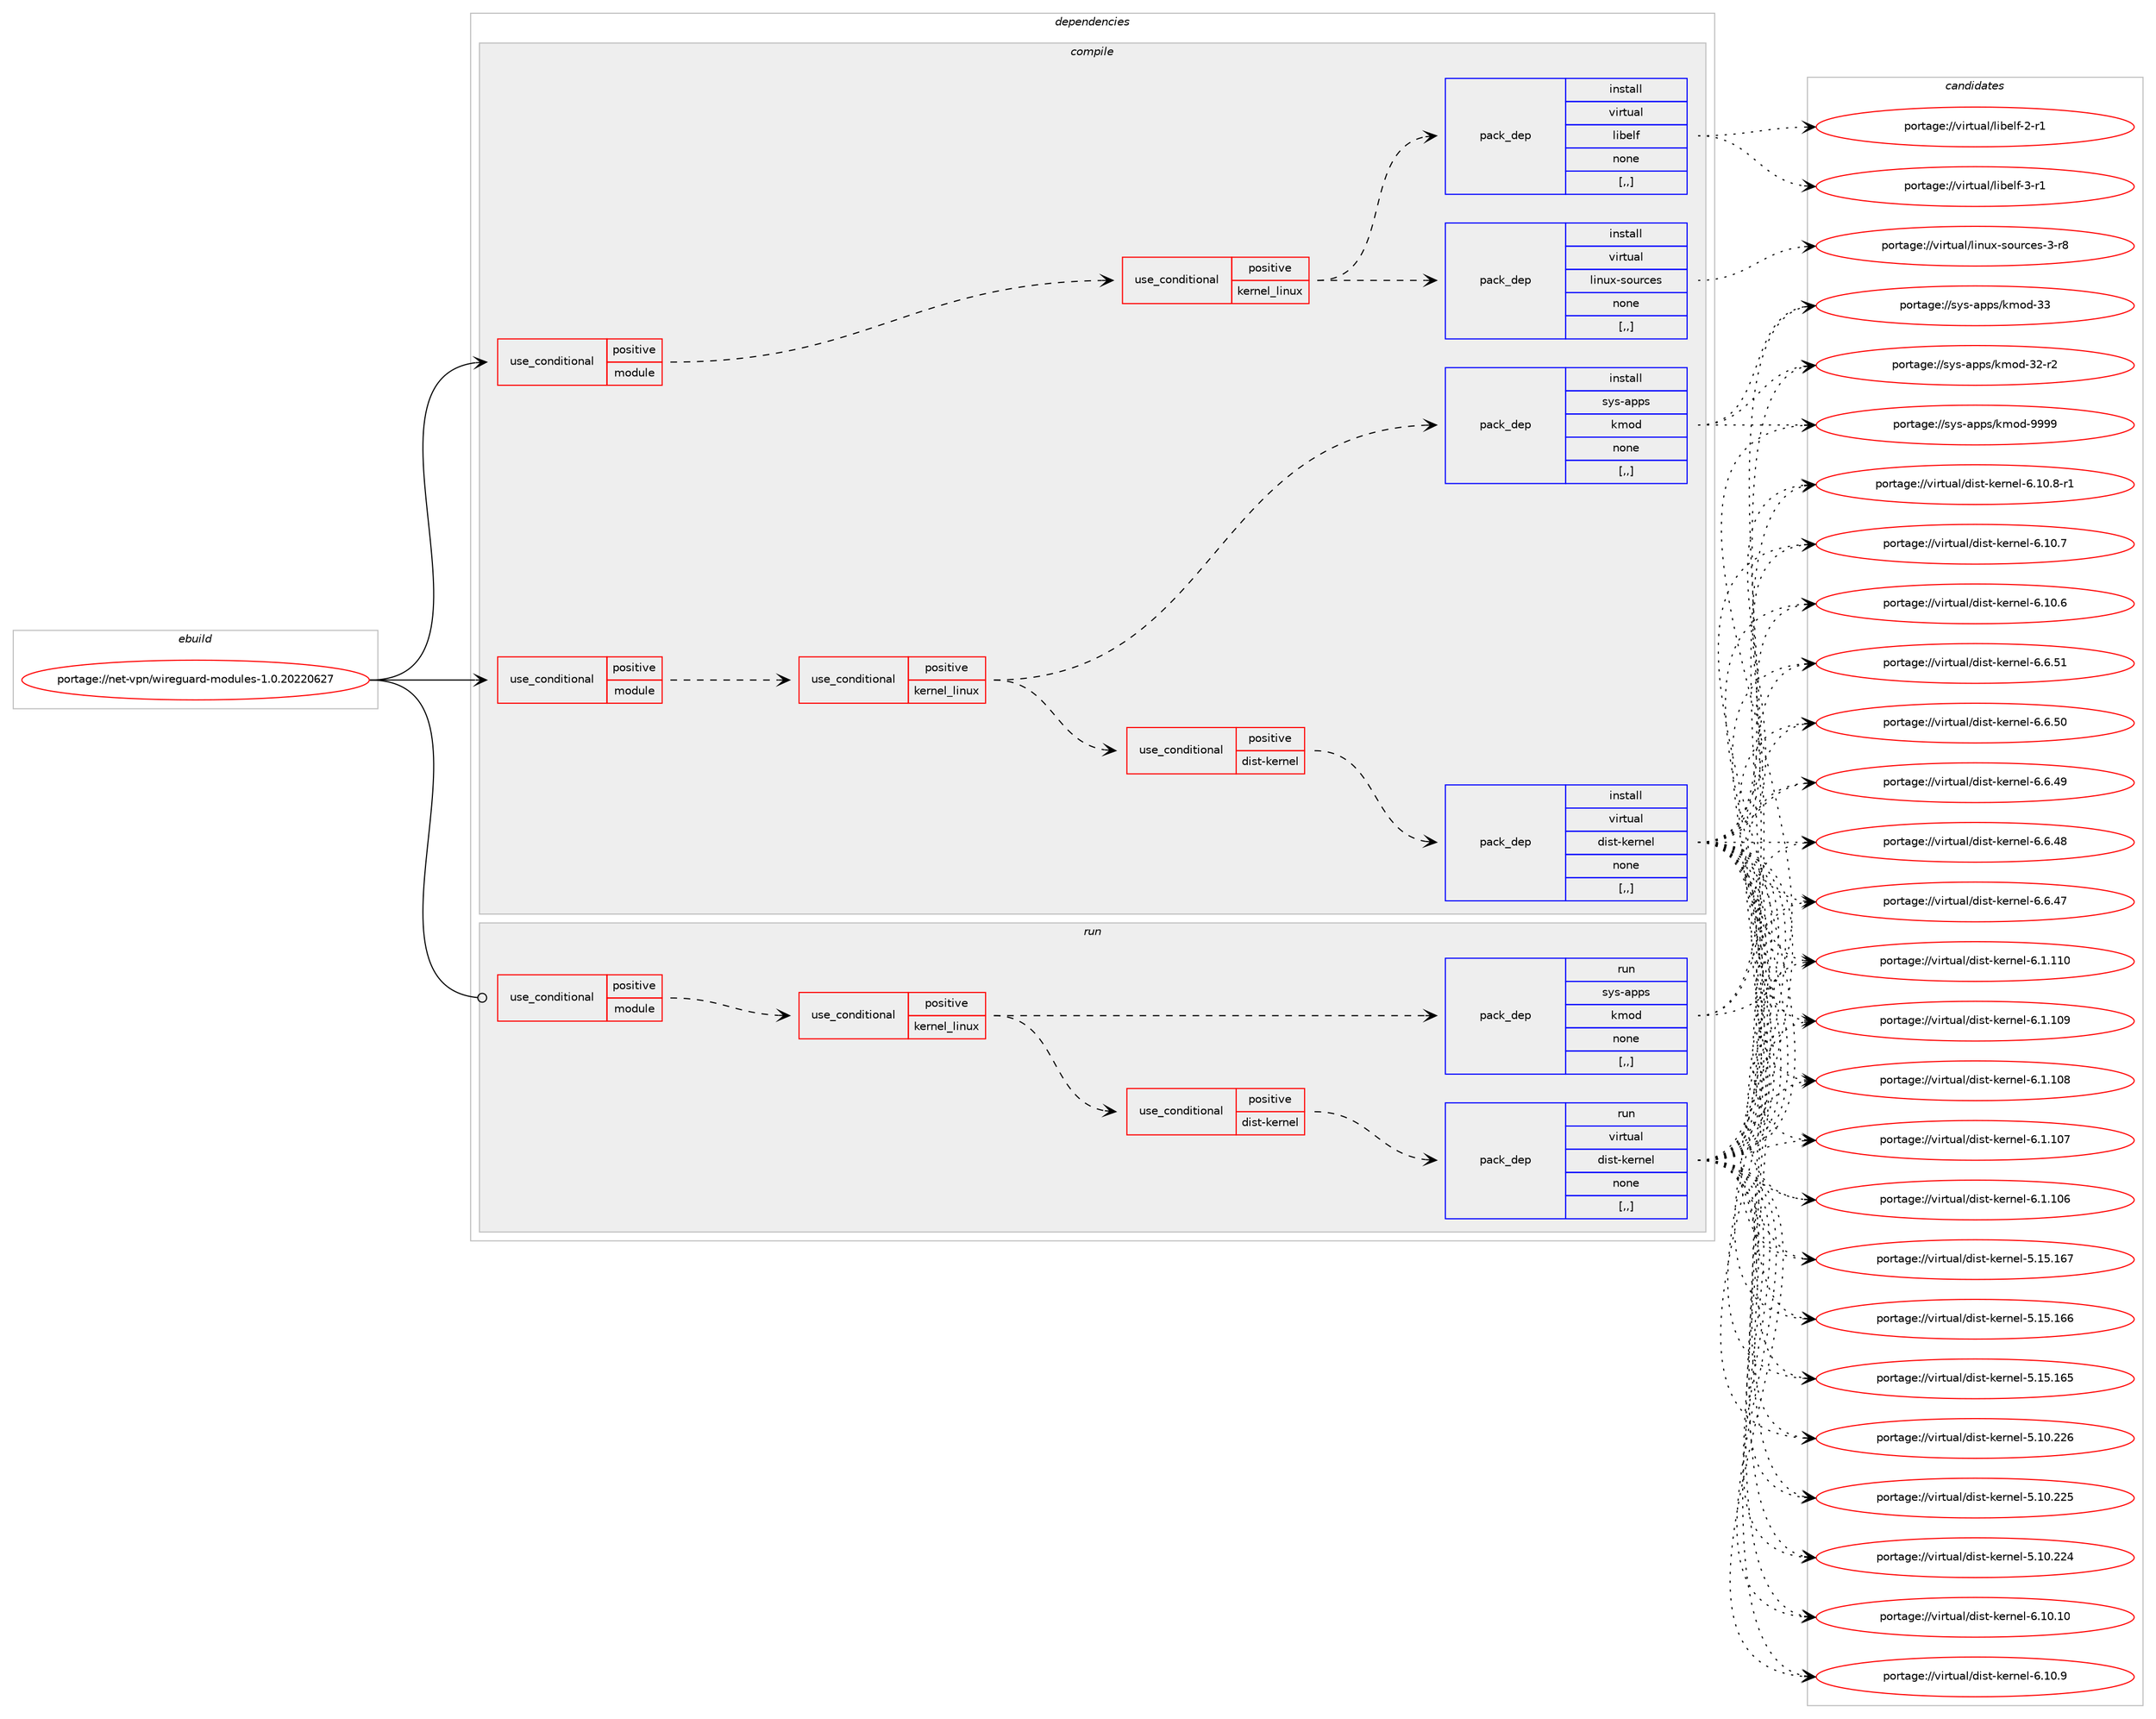 digraph prolog {

# *************
# Graph options
# *************

newrank=true;
concentrate=true;
compound=true;
graph [rankdir=LR,fontname=Helvetica,fontsize=10,ranksep=1.5];#, ranksep=2.5, nodesep=0.2];
edge  [arrowhead=vee];
node  [fontname=Helvetica,fontsize=10];

# **********
# The ebuild
# **********

subgraph cluster_leftcol {
color=gray;
label=<<i>ebuild</i>>;
id [label="portage://net-vpn/wireguard-modules-1.0.20220627", color=red, width=4, href="../net-vpn/wireguard-modules-1.0.20220627.svg"];
}

# ****************
# The dependencies
# ****************

subgraph cluster_midcol {
color=gray;
label=<<i>dependencies</i>>;
subgraph cluster_compile {
fillcolor="#eeeeee";
style=filled;
label=<<i>compile</i>>;
subgraph cond236058 {
dependency897061 [label=<<TABLE BORDER="0" CELLBORDER="1" CELLSPACING="0" CELLPADDING="4"><TR><TD ROWSPAN="3" CELLPADDING="10">use_conditional</TD></TR><TR><TD>positive</TD></TR><TR><TD>module</TD></TR></TABLE>>, shape=none, color=red];
subgraph cond236059 {
dependency897062 [label=<<TABLE BORDER="0" CELLBORDER="1" CELLSPACING="0" CELLPADDING="4"><TR><TD ROWSPAN="3" CELLPADDING="10">use_conditional</TD></TR><TR><TD>positive</TD></TR><TR><TD>kernel_linux</TD></TR></TABLE>>, shape=none, color=red];
subgraph pack654452 {
dependency897063 [label=<<TABLE BORDER="0" CELLBORDER="1" CELLSPACING="0" CELLPADDING="4" WIDTH="220"><TR><TD ROWSPAN="6" CELLPADDING="30">pack_dep</TD></TR><TR><TD WIDTH="110">install</TD></TR><TR><TD>sys-apps</TD></TR><TR><TD>kmod</TD></TR><TR><TD>none</TD></TR><TR><TD>[,,]</TD></TR></TABLE>>, shape=none, color=blue];
}
dependency897062:e -> dependency897063:w [weight=20,style="dashed",arrowhead="vee"];
subgraph cond236060 {
dependency897064 [label=<<TABLE BORDER="0" CELLBORDER="1" CELLSPACING="0" CELLPADDING="4"><TR><TD ROWSPAN="3" CELLPADDING="10">use_conditional</TD></TR><TR><TD>positive</TD></TR><TR><TD>dist-kernel</TD></TR></TABLE>>, shape=none, color=red];
subgraph pack654453 {
dependency897065 [label=<<TABLE BORDER="0" CELLBORDER="1" CELLSPACING="0" CELLPADDING="4" WIDTH="220"><TR><TD ROWSPAN="6" CELLPADDING="30">pack_dep</TD></TR><TR><TD WIDTH="110">install</TD></TR><TR><TD>virtual</TD></TR><TR><TD>dist-kernel</TD></TR><TR><TD>none</TD></TR><TR><TD>[,,]</TD></TR></TABLE>>, shape=none, color=blue];
}
dependency897064:e -> dependency897065:w [weight=20,style="dashed",arrowhead="vee"];
}
dependency897062:e -> dependency897064:w [weight=20,style="dashed",arrowhead="vee"];
}
dependency897061:e -> dependency897062:w [weight=20,style="dashed",arrowhead="vee"];
}
id:e -> dependency897061:w [weight=20,style="solid",arrowhead="vee"];
subgraph cond236061 {
dependency897066 [label=<<TABLE BORDER="0" CELLBORDER="1" CELLSPACING="0" CELLPADDING="4"><TR><TD ROWSPAN="3" CELLPADDING="10">use_conditional</TD></TR><TR><TD>positive</TD></TR><TR><TD>module</TD></TR></TABLE>>, shape=none, color=red];
subgraph cond236062 {
dependency897067 [label=<<TABLE BORDER="0" CELLBORDER="1" CELLSPACING="0" CELLPADDING="4"><TR><TD ROWSPAN="3" CELLPADDING="10">use_conditional</TD></TR><TR><TD>positive</TD></TR><TR><TD>kernel_linux</TD></TR></TABLE>>, shape=none, color=red];
subgraph pack654454 {
dependency897068 [label=<<TABLE BORDER="0" CELLBORDER="1" CELLSPACING="0" CELLPADDING="4" WIDTH="220"><TR><TD ROWSPAN="6" CELLPADDING="30">pack_dep</TD></TR><TR><TD WIDTH="110">install</TD></TR><TR><TD>virtual</TD></TR><TR><TD>linux-sources</TD></TR><TR><TD>none</TD></TR><TR><TD>[,,]</TD></TR></TABLE>>, shape=none, color=blue];
}
dependency897067:e -> dependency897068:w [weight=20,style="dashed",arrowhead="vee"];
subgraph pack654455 {
dependency897069 [label=<<TABLE BORDER="0" CELLBORDER="1" CELLSPACING="0" CELLPADDING="4" WIDTH="220"><TR><TD ROWSPAN="6" CELLPADDING="30">pack_dep</TD></TR><TR><TD WIDTH="110">install</TD></TR><TR><TD>virtual</TD></TR><TR><TD>libelf</TD></TR><TR><TD>none</TD></TR><TR><TD>[,,]</TD></TR></TABLE>>, shape=none, color=blue];
}
dependency897067:e -> dependency897069:w [weight=20,style="dashed",arrowhead="vee"];
}
dependency897066:e -> dependency897067:w [weight=20,style="dashed",arrowhead="vee"];
}
id:e -> dependency897066:w [weight=20,style="solid",arrowhead="vee"];
}
subgraph cluster_compileandrun {
fillcolor="#eeeeee";
style=filled;
label=<<i>compile and run</i>>;
}
subgraph cluster_run {
fillcolor="#eeeeee";
style=filled;
label=<<i>run</i>>;
subgraph cond236063 {
dependency897070 [label=<<TABLE BORDER="0" CELLBORDER="1" CELLSPACING="0" CELLPADDING="4"><TR><TD ROWSPAN="3" CELLPADDING="10">use_conditional</TD></TR><TR><TD>positive</TD></TR><TR><TD>module</TD></TR></TABLE>>, shape=none, color=red];
subgraph cond236064 {
dependency897071 [label=<<TABLE BORDER="0" CELLBORDER="1" CELLSPACING="0" CELLPADDING="4"><TR><TD ROWSPAN="3" CELLPADDING="10">use_conditional</TD></TR><TR><TD>positive</TD></TR><TR><TD>kernel_linux</TD></TR></TABLE>>, shape=none, color=red];
subgraph pack654456 {
dependency897072 [label=<<TABLE BORDER="0" CELLBORDER="1" CELLSPACING="0" CELLPADDING="4" WIDTH="220"><TR><TD ROWSPAN="6" CELLPADDING="30">pack_dep</TD></TR><TR><TD WIDTH="110">run</TD></TR><TR><TD>sys-apps</TD></TR><TR><TD>kmod</TD></TR><TR><TD>none</TD></TR><TR><TD>[,,]</TD></TR></TABLE>>, shape=none, color=blue];
}
dependency897071:e -> dependency897072:w [weight=20,style="dashed",arrowhead="vee"];
subgraph cond236065 {
dependency897073 [label=<<TABLE BORDER="0" CELLBORDER="1" CELLSPACING="0" CELLPADDING="4"><TR><TD ROWSPAN="3" CELLPADDING="10">use_conditional</TD></TR><TR><TD>positive</TD></TR><TR><TD>dist-kernel</TD></TR></TABLE>>, shape=none, color=red];
subgraph pack654457 {
dependency897074 [label=<<TABLE BORDER="0" CELLBORDER="1" CELLSPACING="0" CELLPADDING="4" WIDTH="220"><TR><TD ROWSPAN="6" CELLPADDING="30">pack_dep</TD></TR><TR><TD WIDTH="110">run</TD></TR><TR><TD>virtual</TD></TR><TR><TD>dist-kernel</TD></TR><TR><TD>none</TD></TR><TR><TD>[,,]</TD></TR></TABLE>>, shape=none, color=blue];
}
dependency897073:e -> dependency897074:w [weight=20,style="dashed",arrowhead="vee"];
}
dependency897071:e -> dependency897073:w [weight=20,style="dashed",arrowhead="vee"];
}
dependency897070:e -> dependency897071:w [weight=20,style="dashed",arrowhead="vee"];
}
id:e -> dependency897070:w [weight=20,style="solid",arrowhead="odot"];
}
}

# **************
# The candidates
# **************

subgraph cluster_choices {
rank=same;
color=gray;
label=<<i>candidates</i>>;

subgraph choice654452 {
color=black;
nodesep=1;
choice1151211154597112112115471071091111004557575757 [label="portage://sys-apps/kmod-9999", color=red, width=4,href="../sys-apps/kmod-9999.svg"];
choice115121115459711211211547107109111100455151 [label="portage://sys-apps/kmod-33", color=red, width=4,href="../sys-apps/kmod-33.svg"];
choice1151211154597112112115471071091111004551504511450 [label="portage://sys-apps/kmod-32-r2", color=red, width=4,href="../sys-apps/kmod-32-r2.svg"];
dependency897063:e -> choice1151211154597112112115471071091111004557575757:w [style=dotted,weight="100"];
dependency897063:e -> choice115121115459711211211547107109111100455151:w [style=dotted,weight="100"];
dependency897063:e -> choice1151211154597112112115471071091111004551504511450:w [style=dotted,weight="100"];
}
subgraph choice654453 {
color=black;
nodesep=1;
choice1181051141161179710847100105115116451071011141101011084554464948464948 [label="portage://virtual/dist-kernel-6.10.10", color=red, width=4,href="../virtual/dist-kernel-6.10.10.svg"];
choice11810511411611797108471001051151164510710111411010110845544649484657 [label="portage://virtual/dist-kernel-6.10.9", color=red, width=4,href="../virtual/dist-kernel-6.10.9.svg"];
choice118105114116117971084710010511511645107101114110101108455446494846564511449 [label="portage://virtual/dist-kernel-6.10.8-r1", color=red, width=4,href="../virtual/dist-kernel-6.10.8-r1.svg"];
choice11810511411611797108471001051151164510710111411010110845544649484655 [label="portage://virtual/dist-kernel-6.10.7", color=red, width=4,href="../virtual/dist-kernel-6.10.7.svg"];
choice11810511411611797108471001051151164510710111411010110845544649484654 [label="portage://virtual/dist-kernel-6.10.6", color=red, width=4,href="../virtual/dist-kernel-6.10.6.svg"];
choice11810511411611797108471001051151164510710111411010110845544654465349 [label="portage://virtual/dist-kernel-6.6.51", color=red, width=4,href="../virtual/dist-kernel-6.6.51.svg"];
choice11810511411611797108471001051151164510710111411010110845544654465348 [label="portage://virtual/dist-kernel-6.6.50", color=red, width=4,href="../virtual/dist-kernel-6.6.50.svg"];
choice11810511411611797108471001051151164510710111411010110845544654465257 [label="portage://virtual/dist-kernel-6.6.49", color=red, width=4,href="../virtual/dist-kernel-6.6.49.svg"];
choice11810511411611797108471001051151164510710111411010110845544654465256 [label="portage://virtual/dist-kernel-6.6.48", color=red, width=4,href="../virtual/dist-kernel-6.6.48.svg"];
choice11810511411611797108471001051151164510710111411010110845544654465255 [label="portage://virtual/dist-kernel-6.6.47", color=red, width=4,href="../virtual/dist-kernel-6.6.47.svg"];
choice1181051141161179710847100105115116451071011141101011084554464946494948 [label="portage://virtual/dist-kernel-6.1.110", color=red, width=4,href="../virtual/dist-kernel-6.1.110.svg"];
choice1181051141161179710847100105115116451071011141101011084554464946494857 [label="portage://virtual/dist-kernel-6.1.109", color=red, width=4,href="../virtual/dist-kernel-6.1.109.svg"];
choice1181051141161179710847100105115116451071011141101011084554464946494856 [label="portage://virtual/dist-kernel-6.1.108", color=red, width=4,href="../virtual/dist-kernel-6.1.108.svg"];
choice1181051141161179710847100105115116451071011141101011084554464946494855 [label="portage://virtual/dist-kernel-6.1.107", color=red, width=4,href="../virtual/dist-kernel-6.1.107.svg"];
choice1181051141161179710847100105115116451071011141101011084554464946494854 [label="portage://virtual/dist-kernel-6.1.106", color=red, width=4,href="../virtual/dist-kernel-6.1.106.svg"];
choice118105114116117971084710010511511645107101114110101108455346495346495455 [label="portage://virtual/dist-kernel-5.15.167", color=red, width=4,href="../virtual/dist-kernel-5.15.167.svg"];
choice118105114116117971084710010511511645107101114110101108455346495346495454 [label="portage://virtual/dist-kernel-5.15.166", color=red, width=4,href="../virtual/dist-kernel-5.15.166.svg"];
choice118105114116117971084710010511511645107101114110101108455346495346495453 [label="portage://virtual/dist-kernel-5.15.165", color=red, width=4,href="../virtual/dist-kernel-5.15.165.svg"];
choice118105114116117971084710010511511645107101114110101108455346494846505054 [label="portage://virtual/dist-kernel-5.10.226", color=red, width=4,href="../virtual/dist-kernel-5.10.226.svg"];
choice118105114116117971084710010511511645107101114110101108455346494846505053 [label="portage://virtual/dist-kernel-5.10.225", color=red, width=4,href="../virtual/dist-kernel-5.10.225.svg"];
choice118105114116117971084710010511511645107101114110101108455346494846505052 [label="portage://virtual/dist-kernel-5.10.224", color=red, width=4,href="../virtual/dist-kernel-5.10.224.svg"];
dependency897065:e -> choice1181051141161179710847100105115116451071011141101011084554464948464948:w [style=dotted,weight="100"];
dependency897065:e -> choice11810511411611797108471001051151164510710111411010110845544649484657:w [style=dotted,weight="100"];
dependency897065:e -> choice118105114116117971084710010511511645107101114110101108455446494846564511449:w [style=dotted,weight="100"];
dependency897065:e -> choice11810511411611797108471001051151164510710111411010110845544649484655:w [style=dotted,weight="100"];
dependency897065:e -> choice11810511411611797108471001051151164510710111411010110845544649484654:w [style=dotted,weight="100"];
dependency897065:e -> choice11810511411611797108471001051151164510710111411010110845544654465349:w [style=dotted,weight="100"];
dependency897065:e -> choice11810511411611797108471001051151164510710111411010110845544654465348:w [style=dotted,weight="100"];
dependency897065:e -> choice11810511411611797108471001051151164510710111411010110845544654465257:w [style=dotted,weight="100"];
dependency897065:e -> choice11810511411611797108471001051151164510710111411010110845544654465256:w [style=dotted,weight="100"];
dependency897065:e -> choice11810511411611797108471001051151164510710111411010110845544654465255:w [style=dotted,weight="100"];
dependency897065:e -> choice1181051141161179710847100105115116451071011141101011084554464946494948:w [style=dotted,weight="100"];
dependency897065:e -> choice1181051141161179710847100105115116451071011141101011084554464946494857:w [style=dotted,weight="100"];
dependency897065:e -> choice1181051141161179710847100105115116451071011141101011084554464946494856:w [style=dotted,weight="100"];
dependency897065:e -> choice1181051141161179710847100105115116451071011141101011084554464946494855:w [style=dotted,weight="100"];
dependency897065:e -> choice1181051141161179710847100105115116451071011141101011084554464946494854:w [style=dotted,weight="100"];
dependency897065:e -> choice118105114116117971084710010511511645107101114110101108455346495346495455:w [style=dotted,weight="100"];
dependency897065:e -> choice118105114116117971084710010511511645107101114110101108455346495346495454:w [style=dotted,weight="100"];
dependency897065:e -> choice118105114116117971084710010511511645107101114110101108455346495346495453:w [style=dotted,weight="100"];
dependency897065:e -> choice118105114116117971084710010511511645107101114110101108455346494846505054:w [style=dotted,weight="100"];
dependency897065:e -> choice118105114116117971084710010511511645107101114110101108455346494846505053:w [style=dotted,weight="100"];
dependency897065:e -> choice118105114116117971084710010511511645107101114110101108455346494846505052:w [style=dotted,weight="100"];
}
subgraph choice654454 {
color=black;
nodesep=1;
choice1181051141161179710847108105110117120451151111171149910111545514511456 [label="portage://virtual/linux-sources-3-r8", color=red, width=4,href="../virtual/linux-sources-3-r8.svg"];
dependency897068:e -> choice1181051141161179710847108105110117120451151111171149910111545514511456:w [style=dotted,weight="100"];
}
subgraph choice654455 {
color=black;
nodesep=1;
choice11810511411611797108471081059810110810245514511449 [label="portage://virtual/libelf-3-r1", color=red, width=4,href="../virtual/libelf-3-r1.svg"];
choice11810511411611797108471081059810110810245504511449 [label="portage://virtual/libelf-2-r1", color=red, width=4,href="../virtual/libelf-2-r1.svg"];
dependency897069:e -> choice11810511411611797108471081059810110810245514511449:w [style=dotted,weight="100"];
dependency897069:e -> choice11810511411611797108471081059810110810245504511449:w [style=dotted,weight="100"];
}
subgraph choice654456 {
color=black;
nodesep=1;
choice1151211154597112112115471071091111004557575757 [label="portage://sys-apps/kmod-9999", color=red, width=4,href="../sys-apps/kmod-9999.svg"];
choice115121115459711211211547107109111100455151 [label="portage://sys-apps/kmod-33", color=red, width=4,href="../sys-apps/kmod-33.svg"];
choice1151211154597112112115471071091111004551504511450 [label="portage://sys-apps/kmod-32-r2", color=red, width=4,href="../sys-apps/kmod-32-r2.svg"];
dependency897072:e -> choice1151211154597112112115471071091111004557575757:w [style=dotted,weight="100"];
dependency897072:e -> choice115121115459711211211547107109111100455151:w [style=dotted,weight="100"];
dependency897072:e -> choice1151211154597112112115471071091111004551504511450:w [style=dotted,weight="100"];
}
subgraph choice654457 {
color=black;
nodesep=1;
choice1181051141161179710847100105115116451071011141101011084554464948464948 [label="portage://virtual/dist-kernel-6.10.10", color=red, width=4,href="../virtual/dist-kernel-6.10.10.svg"];
choice11810511411611797108471001051151164510710111411010110845544649484657 [label="portage://virtual/dist-kernel-6.10.9", color=red, width=4,href="../virtual/dist-kernel-6.10.9.svg"];
choice118105114116117971084710010511511645107101114110101108455446494846564511449 [label="portage://virtual/dist-kernel-6.10.8-r1", color=red, width=4,href="../virtual/dist-kernel-6.10.8-r1.svg"];
choice11810511411611797108471001051151164510710111411010110845544649484655 [label="portage://virtual/dist-kernel-6.10.7", color=red, width=4,href="../virtual/dist-kernel-6.10.7.svg"];
choice11810511411611797108471001051151164510710111411010110845544649484654 [label="portage://virtual/dist-kernel-6.10.6", color=red, width=4,href="../virtual/dist-kernel-6.10.6.svg"];
choice11810511411611797108471001051151164510710111411010110845544654465349 [label="portage://virtual/dist-kernel-6.6.51", color=red, width=4,href="../virtual/dist-kernel-6.6.51.svg"];
choice11810511411611797108471001051151164510710111411010110845544654465348 [label="portage://virtual/dist-kernel-6.6.50", color=red, width=4,href="../virtual/dist-kernel-6.6.50.svg"];
choice11810511411611797108471001051151164510710111411010110845544654465257 [label="portage://virtual/dist-kernel-6.6.49", color=red, width=4,href="../virtual/dist-kernel-6.6.49.svg"];
choice11810511411611797108471001051151164510710111411010110845544654465256 [label="portage://virtual/dist-kernel-6.6.48", color=red, width=4,href="../virtual/dist-kernel-6.6.48.svg"];
choice11810511411611797108471001051151164510710111411010110845544654465255 [label="portage://virtual/dist-kernel-6.6.47", color=red, width=4,href="../virtual/dist-kernel-6.6.47.svg"];
choice1181051141161179710847100105115116451071011141101011084554464946494948 [label="portage://virtual/dist-kernel-6.1.110", color=red, width=4,href="../virtual/dist-kernel-6.1.110.svg"];
choice1181051141161179710847100105115116451071011141101011084554464946494857 [label="portage://virtual/dist-kernel-6.1.109", color=red, width=4,href="../virtual/dist-kernel-6.1.109.svg"];
choice1181051141161179710847100105115116451071011141101011084554464946494856 [label="portage://virtual/dist-kernel-6.1.108", color=red, width=4,href="../virtual/dist-kernel-6.1.108.svg"];
choice1181051141161179710847100105115116451071011141101011084554464946494855 [label="portage://virtual/dist-kernel-6.1.107", color=red, width=4,href="../virtual/dist-kernel-6.1.107.svg"];
choice1181051141161179710847100105115116451071011141101011084554464946494854 [label="portage://virtual/dist-kernel-6.1.106", color=red, width=4,href="../virtual/dist-kernel-6.1.106.svg"];
choice118105114116117971084710010511511645107101114110101108455346495346495455 [label="portage://virtual/dist-kernel-5.15.167", color=red, width=4,href="../virtual/dist-kernel-5.15.167.svg"];
choice118105114116117971084710010511511645107101114110101108455346495346495454 [label="portage://virtual/dist-kernel-5.15.166", color=red, width=4,href="../virtual/dist-kernel-5.15.166.svg"];
choice118105114116117971084710010511511645107101114110101108455346495346495453 [label="portage://virtual/dist-kernel-5.15.165", color=red, width=4,href="../virtual/dist-kernel-5.15.165.svg"];
choice118105114116117971084710010511511645107101114110101108455346494846505054 [label="portage://virtual/dist-kernel-5.10.226", color=red, width=4,href="../virtual/dist-kernel-5.10.226.svg"];
choice118105114116117971084710010511511645107101114110101108455346494846505053 [label="portage://virtual/dist-kernel-5.10.225", color=red, width=4,href="../virtual/dist-kernel-5.10.225.svg"];
choice118105114116117971084710010511511645107101114110101108455346494846505052 [label="portage://virtual/dist-kernel-5.10.224", color=red, width=4,href="../virtual/dist-kernel-5.10.224.svg"];
dependency897074:e -> choice1181051141161179710847100105115116451071011141101011084554464948464948:w [style=dotted,weight="100"];
dependency897074:e -> choice11810511411611797108471001051151164510710111411010110845544649484657:w [style=dotted,weight="100"];
dependency897074:e -> choice118105114116117971084710010511511645107101114110101108455446494846564511449:w [style=dotted,weight="100"];
dependency897074:e -> choice11810511411611797108471001051151164510710111411010110845544649484655:w [style=dotted,weight="100"];
dependency897074:e -> choice11810511411611797108471001051151164510710111411010110845544649484654:w [style=dotted,weight="100"];
dependency897074:e -> choice11810511411611797108471001051151164510710111411010110845544654465349:w [style=dotted,weight="100"];
dependency897074:e -> choice11810511411611797108471001051151164510710111411010110845544654465348:w [style=dotted,weight="100"];
dependency897074:e -> choice11810511411611797108471001051151164510710111411010110845544654465257:w [style=dotted,weight="100"];
dependency897074:e -> choice11810511411611797108471001051151164510710111411010110845544654465256:w [style=dotted,weight="100"];
dependency897074:e -> choice11810511411611797108471001051151164510710111411010110845544654465255:w [style=dotted,weight="100"];
dependency897074:e -> choice1181051141161179710847100105115116451071011141101011084554464946494948:w [style=dotted,weight="100"];
dependency897074:e -> choice1181051141161179710847100105115116451071011141101011084554464946494857:w [style=dotted,weight="100"];
dependency897074:e -> choice1181051141161179710847100105115116451071011141101011084554464946494856:w [style=dotted,weight="100"];
dependency897074:e -> choice1181051141161179710847100105115116451071011141101011084554464946494855:w [style=dotted,weight="100"];
dependency897074:e -> choice1181051141161179710847100105115116451071011141101011084554464946494854:w [style=dotted,weight="100"];
dependency897074:e -> choice118105114116117971084710010511511645107101114110101108455346495346495455:w [style=dotted,weight="100"];
dependency897074:e -> choice118105114116117971084710010511511645107101114110101108455346495346495454:w [style=dotted,weight="100"];
dependency897074:e -> choice118105114116117971084710010511511645107101114110101108455346495346495453:w [style=dotted,weight="100"];
dependency897074:e -> choice118105114116117971084710010511511645107101114110101108455346494846505054:w [style=dotted,weight="100"];
dependency897074:e -> choice118105114116117971084710010511511645107101114110101108455346494846505053:w [style=dotted,weight="100"];
dependency897074:e -> choice118105114116117971084710010511511645107101114110101108455346494846505052:w [style=dotted,weight="100"];
}
}

}

